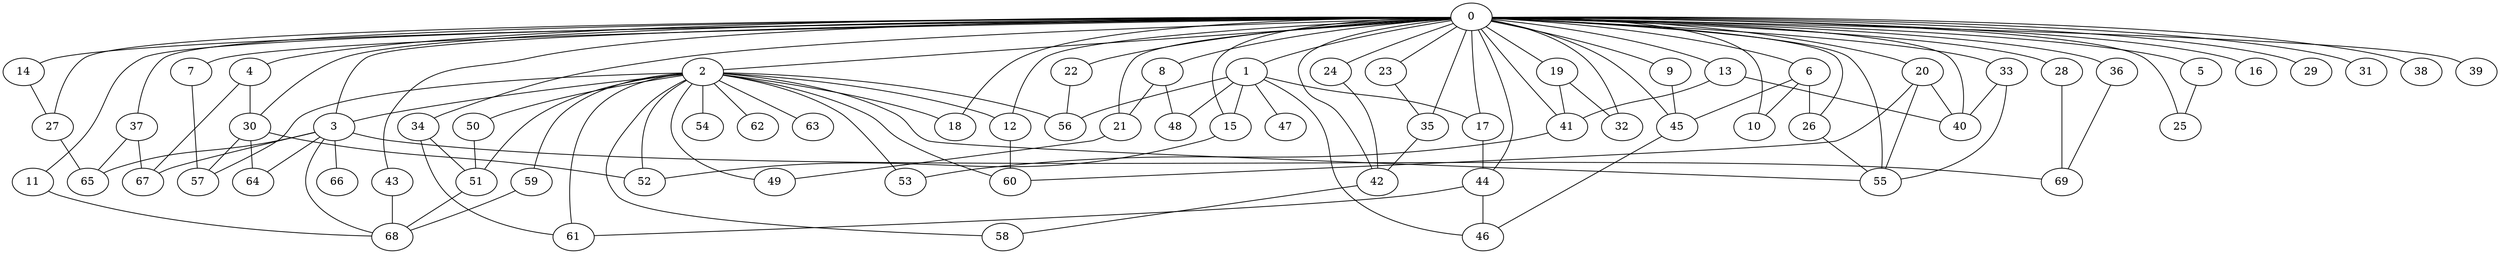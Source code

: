 
graph graphname {
    0 -- 1
0 -- 2
0 -- 3
0 -- 4
0 -- 5
0 -- 6
0 -- 7
0 -- 8
0 -- 9
0 -- 10
0 -- 11
0 -- 12
0 -- 13
0 -- 14
0 -- 15
0 -- 16
0 -- 17
0 -- 18
0 -- 19
0 -- 20
0 -- 21
0 -- 22
0 -- 23
0 -- 24
0 -- 25
0 -- 26
0 -- 27
0 -- 28
0 -- 29
0 -- 30
0 -- 31
0 -- 32
0 -- 33
0 -- 34
0 -- 35
0 -- 36
0 -- 37
0 -- 38
0 -- 39
0 -- 40
0 -- 41
0 -- 42
0 -- 43
0 -- 44
0 -- 45
0 -- 55
1 -- 48
1 -- 46
1 -- 47
1 -- 17
1 -- 15
1 -- 56
2 -- 49
2 -- 50
2 -- 51
2 -- 52
2 -- 53
2 -- 54
2 -- 55
2 -- 56
2 -- 57
2 -- 58
2 -- 59
2 -- 60
2 -- 61
2 -- 62
2 -- 63
2 -- 12
2 -- 18
2 -- 3
3 -- 64
3 -- 66
3 -- 67
3 -- 68
3 -- 69
3 -- 65
4 -- 67
4 -- 30
5 -- 25
6 -- 45
6 -- 26
6 -- 10
7 -- 57
8 -- 21
8 -- 48
9 -- 45
11 -- 68
12 -- 60
13 -- 40
13 -- 41
14 -- 27
15 -- 52
17 -- 44
19 -- 41
19 -- 32
20 -- 55
20 -- 40
20 -- 60
21 -- 49
22 -- 56
23 -- 35
24 -- 42
26 -- 55
27 -- 65
28 -- 69
30 -- 52
30 -- 57
30 -- 64
33 -- 55
33 -- 40
34 -- 61
34 -- 51
35 -- 42
36 -- 69
37 -- 67
37 -- 65
41 -- 53
42 -- 58
43 -- 68
44 -- 46
44 -- 61
45 -- 46
50 -- 51
51 -- 68
59 -- 68

}
